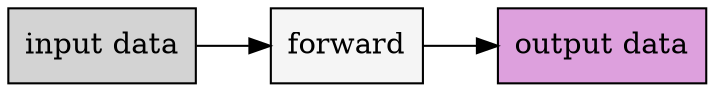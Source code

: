 

digraph g {
    graph [rankdir="LR"]


    idata [label="input data" fillcolor=lightgray shape=rectangle style=filled]
    odata [label="output data" fillcolor=plum shape=rectangle style=filled]
    f [label="forward" fillcolor=whitesmoke shape=rectangle style=filled]

    idata -> f
    f -> odata
}

